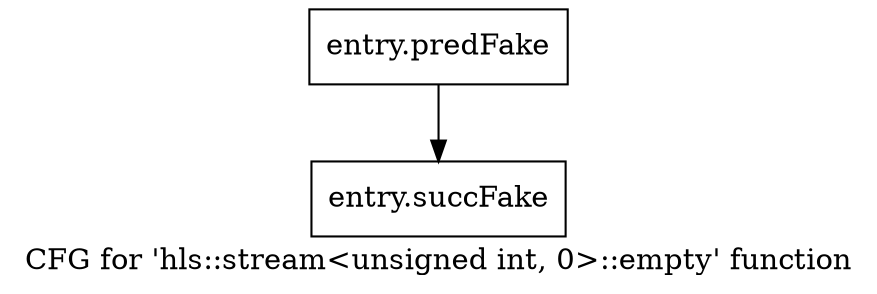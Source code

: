 digraph "CFG for 'hls::stream\<unsigned int, 0\>::empty' function" {
	label="CFG for 'hls::stream\<unsigned int, 0\>::empty' function";

	Node0x5640830 [shape=record,filename="",linenumber="",label="{entry.predFake}"];
	Node0x5640830 -> Node0x54fbf90[ callList="" memoryops="" filename="/tools/Xilinx/Vitis_HLS/2023.1/include/hls_stream.h" execusionnum="4"];
	Node0x54fbf90 [shape=record,filename="/tools/Xilinx/Vitis_HLS/2023.1/include/hls_stream.h",linenumber="449",label="{entry.succFake}"];
}
